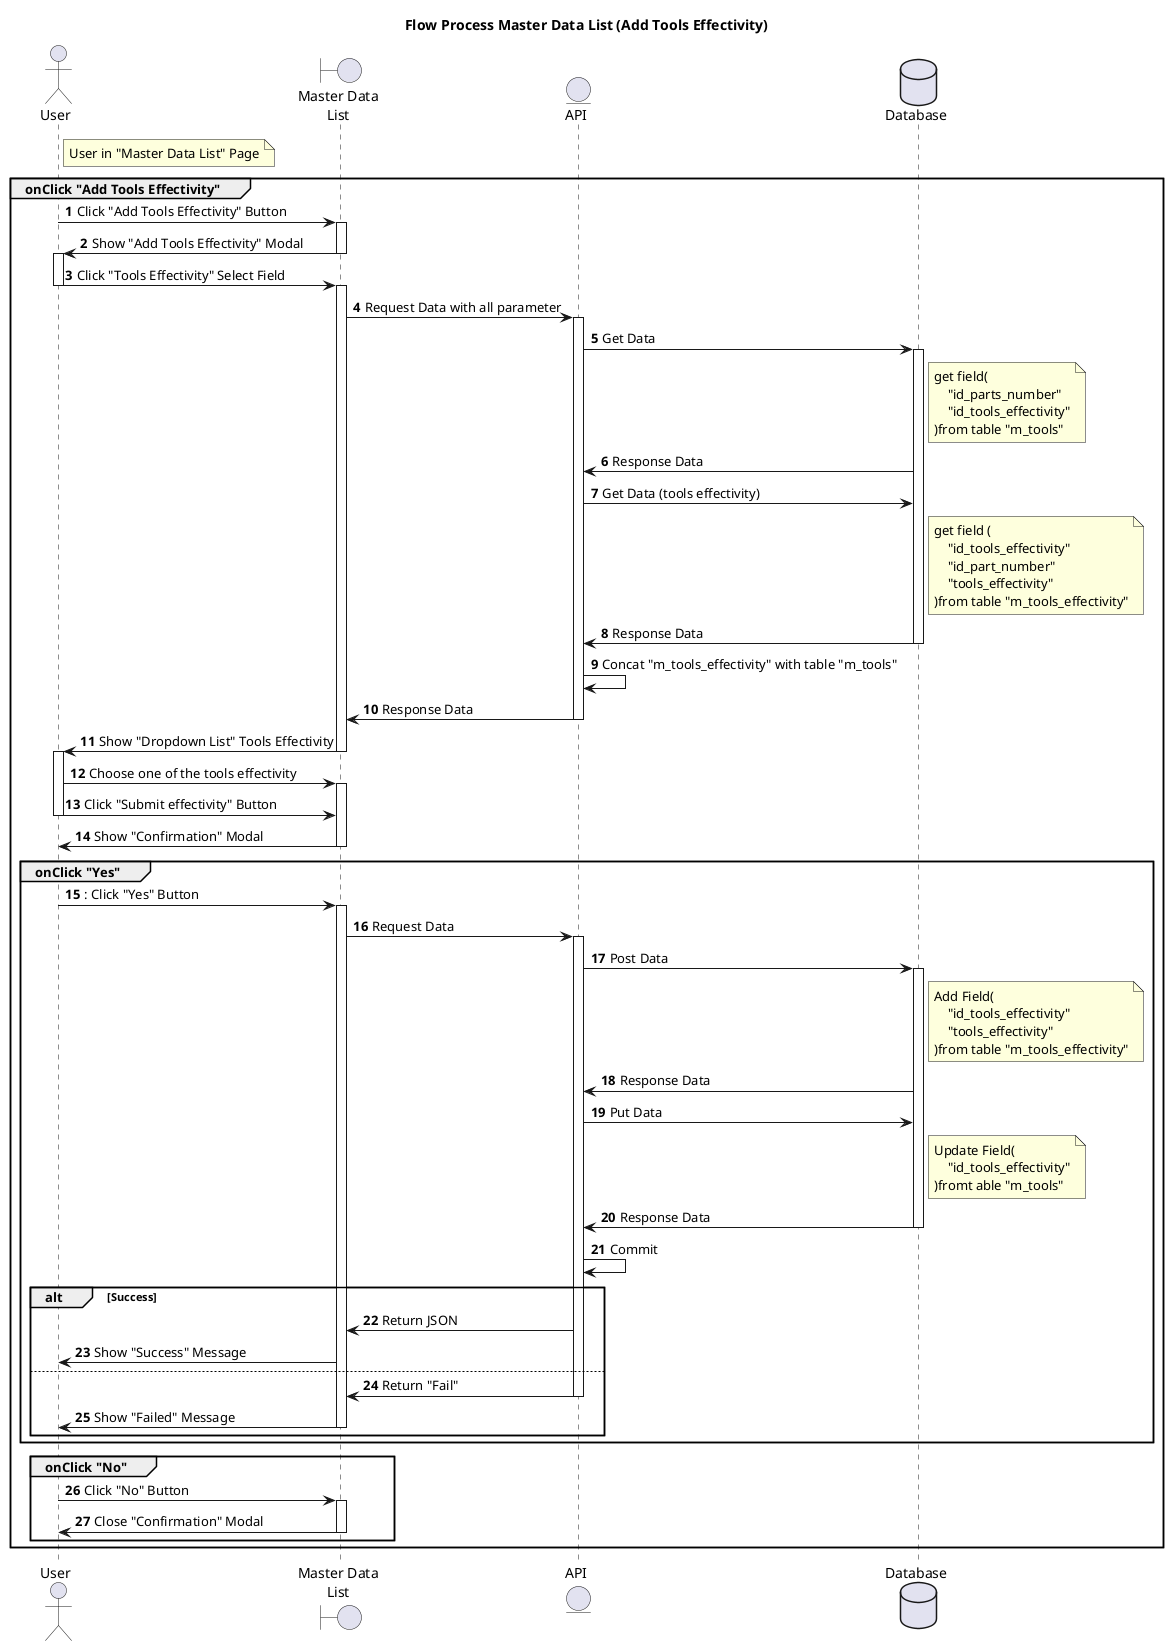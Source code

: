 @startuml

title "Flow Process Master Data List (Add Tools Effectivity)"

actor "User" as u
boundary "Master Data\nList" as ui2
entity "API" as api
database "Database" as db

autonumber
note right of u
User in "Master Data List" Page
end note

group onClick "Add Tools Effectivity"
u -> ui2: Click "Add Tools Effectivity" Button
activate ui2
ui2 -> u: Show "Add Tools Effectivity" Modal
deactivate
activate u
u -> ui2: Click "Tools Effectivity" Select Field
deactivate
activate ui2
ui2 -> api: Request Data with all parameter
activate api
api -> db: Get Data
activate db
note right of db
get field(
    "id_parts_number"
    "id_tools_effectivity"
)from table "m_tools"
end note
db -> api: Response Data
api -> db: Get Data (tools effectivity)
note right of db
get field (
    "id_tools_effectivity"
    "id_part_number"
    "tools_effectivity"
)from table "m_tools_effectivity"
end note
db -> api: Response Data
deactivate
api -> api: Concat "m_tools_effectivity" with table "m_tools"
api -> ui2: Response Data
deactivate
ui2 -> u: Show "Dropdown List" Tools Effectivity
deactivate
activate u
u -> ui2: Choose one of the tools effectivity
activate ui2
u -> ui2: Click "Submit effectivity" Button
deactivate u
ui2 -> u: Show "Confirmation" Modal
deactivate ui2

group onClick "Yes"
u -> ui2: : Click "Yes" Button
activate ui2
ui2 -> api: Request Data
activate api
api -> db: Post Data
activate db
note right of db
Add Field(
    "id_tools_effectivity"
    "tools_effectivity"
)from table "m_tools_effectivity"
end note
db -> api: Response Data
api -> db: Put Data
note right of db
Update Field(
    "id_tools_effectivity"
)fromt able "m_tools"
end note
db -> api: Response Data
deactivate
api -> api: Commit
alt Success
api -> ui2: Return JSON
ui2 -> u: Show "Success" Message
else
api -> ui2: Return "Fail"
deactivate
ui2 -> u: Show "Failed" Message
deactivate
end
end
group onClick "No"
u -> ui2: Click "No" Button
activate ui2
ui2 -> u: Close "Confirmation" Modal
deactivate
end
end

@enduml